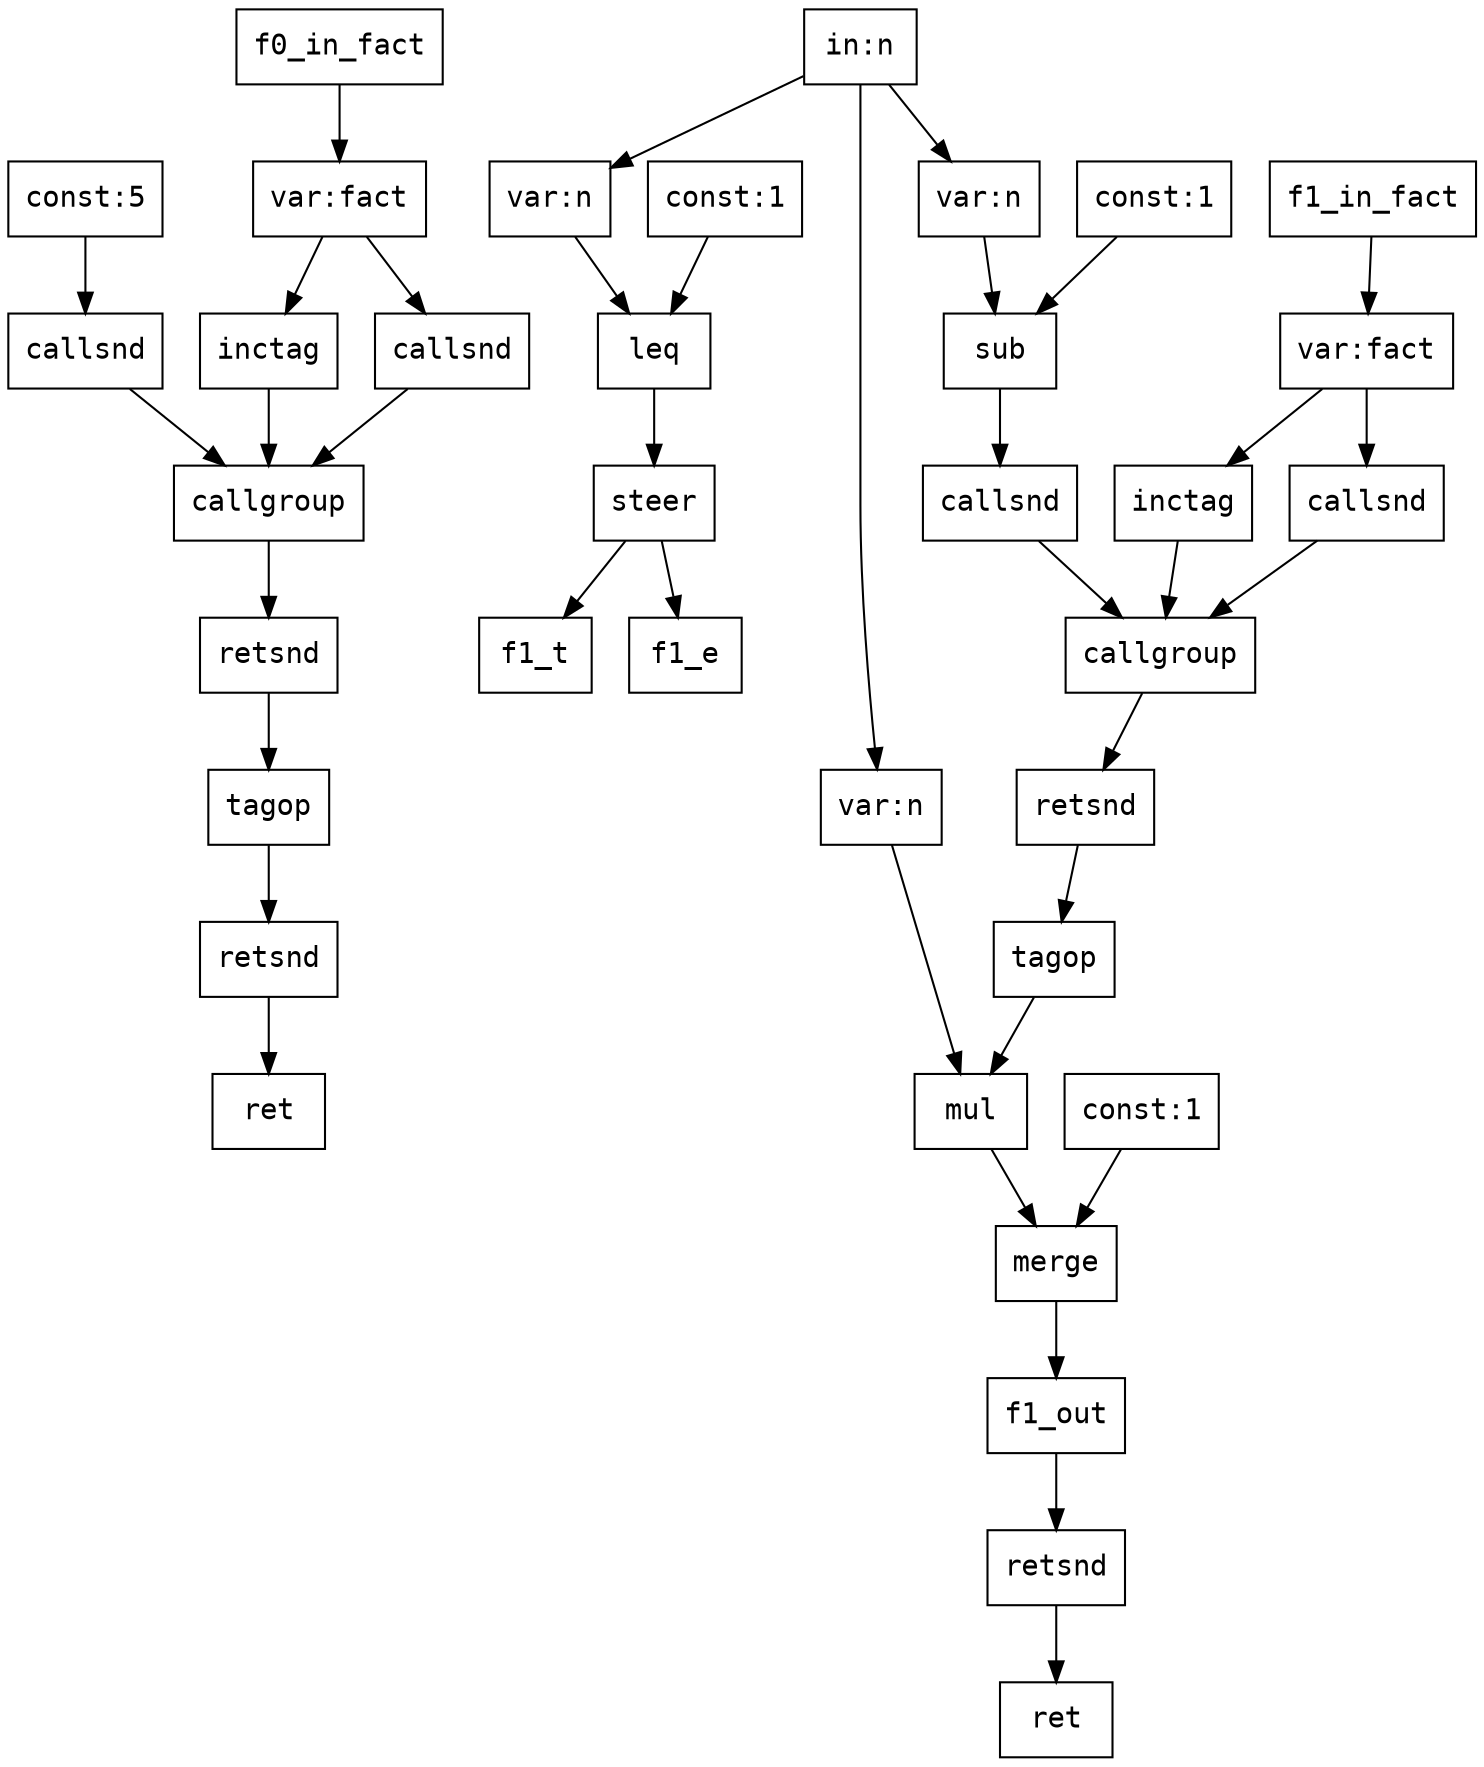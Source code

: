 digraph Dataflow {
  node [shape=record, fontname="Courier"];
  "f0_f_out" [label="var:fact"];
  "f0_in_fact" -> "f0_f_out";
  "f0_x_out" [label="const:5"];
  "f0_inctag" [label="inctag"];
  "f0_f_out" -> "f0_inctag";
  "f0_cg" [label="callgroup"];
  "f0_inctag" -> "f0_cg";
  "f0_cg_snd_fun" [label="callsnd"];
  "f0_f_out" -> "f0_cg_snd_fun";
  "f0_cg_snd_fun" -> "f0_cg";
  "f0_cg_snd_arg" [label="callsnd"];
  "f0_x_out" -> "f0_cg_snd_arg";
  "f0_cg_snd_arg" -> "f0_cg";
  "f0_cg_retsnd" [label="retsnd"];
  "f0_cg" -> "f0_cg_retsnd";
  "f0_out" [label="tagop"];
  "f0_cg_retsnd" -> "f0_out";
  "f0_retsnd" [label="retsnd"];
  "f0_out" -> "f0_retsnd";
  "f0_ret" [label="ret"];
  "f0_retsnd" -> "f0_ret";
  "f1_in_n" [label="in:n"];
  "f1_c_l_out" [label="var:n"];
  "f1_in_n" -> "f1_c_l_out";
  "f1_c_r_out" [label="const:1"];
  "f1_c_out" [label="leq"];
  "f1_c_l_out" -> "f1_c_out";
  "f1_c_r_out" -> "f1_c_out";
  "f1_steer" [label="steer"];
  "f1_c_out" -> "f1_steer";
  "f1_steer" -> "f1_t";
  "f1_steer" -> "f1_e";
  "f1_t_out" [label="const:1"];
  "f1_e_l_out" [label="var:n"];
  "f1_in_n" -> "f1_e_l_out";
  "f1_e_r_f_out" [label="var:fact"];
  "f1_in_fact" -> "f1_e_r_f_out";
  "f1_e_r_x_l_out" [label="var:n"];
  "f1_in_n" -> "f1_e_r_x_l_out";
  "f1_e_r_x_r_out" [label="const:1"];
  "f1_e_r_x_out" [label="sub"];
  "f1_e_r_x_l_out" -> "f1_e_r_x_out";
  "f1_e_r_x_r_out" -> "f1_e_r_x_out";
  "f1_e_r_inctag" [label="inctag"];
  "f1_e_r_f_out" -> "f1_e_r_inctag";
  "f1_e_r_cg" [label="callgroup"];
  "f1_e_r_inctag" -> "f1_e_r_cg";
  "f1_e_r_cg_snd_fun" [label="callsnd"];
  "f1_e_r_f_out" -> "f1_e_r_cg_snd_fun";
  "f1_e_r_cg_snd_fun" -> "f1_e_r_cg";
  "f1_e_r_cg_snd_arg" [label="callsnd"];
  "f1_e_r_x_out" -> "f1_e_r_cg_snd_arg";
  "f1_e_r_cg_snd_arg" -> "f1_e_r_cg";
  "f1_e_r_cg_retsnd" [label="retsnd"];
  "f1_e_r_cg" -> "f1_e_r_cg_retsnd";
  "f1_e_r_out" [label="tagop"];
  "f1_e_r_cg_retsnd" -> "f1_e_r_out";
  "f1_e_out" [label="mul"];
  "f1_e_l_out" -> "f1_e_out";
  "f1_e_r_out" -> "f1_e_out";
  "f1_merge" [label="merge"];
  "f1_t_out" -> "f1_merge";
  "f1_e_out" -> "f1_merge";
  "f1_merge" -> "f1_out";
  "f1_retsnd" [label="retsnd"];
  "f1_out" -> "f1_retsnd";
  "f1_ret" [label="ret"];
  "f1_retsnd" -> "f1_ret";
}
